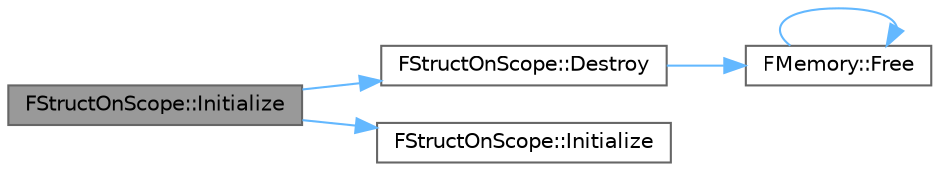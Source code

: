 digraph "FStructOnScope::Initialize"
{
 // INTERACTIVE_SVG=YES
 // LATEX_PDF_SIZE
  bgcolor="transparent";
  edge [fontname=Helvetica,fontsize=10,labelfontname=Helvetica,labelfontsize=10];
  node [fontname=Helvetica,fontsize=10,shape=box,height=0.2,width=0.4];
  rankdir="LR";
  Node1 [id="Node000001",label="FStructOnScope::Initialize",height=0.2,width=0.4,color="gray40", fillcolor="grey60", style="filled", fontcolor="black",tooltip="Re-initializes the scope with a specified UStruct."];
  Node1 -> Node2 [id="edge1_Node000001_Node000002",color="steelblue1",style="solid",tooltip=" "];
  Node2 [id="Node000002",label="FStructOnScope::Destroy",height=0.2,width=0.4,color="grey40", fillcolor="white", style="filled",URL="$d2/dae/classFStructOnScope.html#a1c697a8a88a2efcd690a14301afd80a5",tooltip=" "];
  Node2 -> Node3 [id="edge2_Node000002_Node000003",color="steelblue1",style="solid",tooltip=" "];
  Node3 [id="Node000003",label="FMemory::Free",height=0.2,width=0.4,color="grey40", fillcolor="white", style="filled",URL="$de/d4a/structFMemory.html#a2038d15a19280efc5f451d6239ad2cb5",tooltip=" "];
  Node3 -> Node3 [id="edge3_Node000003_Node000003",color="steelblue1",style="solid",tooltip=" "];
  Node1 -> Node4 [id="edge4_Node000001_Node000004",color="steelblue1",style="solid",tooltip=" "];
  Node4 [id="Node000004",label="FStructOnScope::Initialize",height=0.2,width=0.4,color="grey40", fillcolor="white", style="filled",URL="$d2/dae/classFStructOnScope.html#a7115b2fb3575e3cbd4b9ccef60e4a414",tooltip=" "];
}
